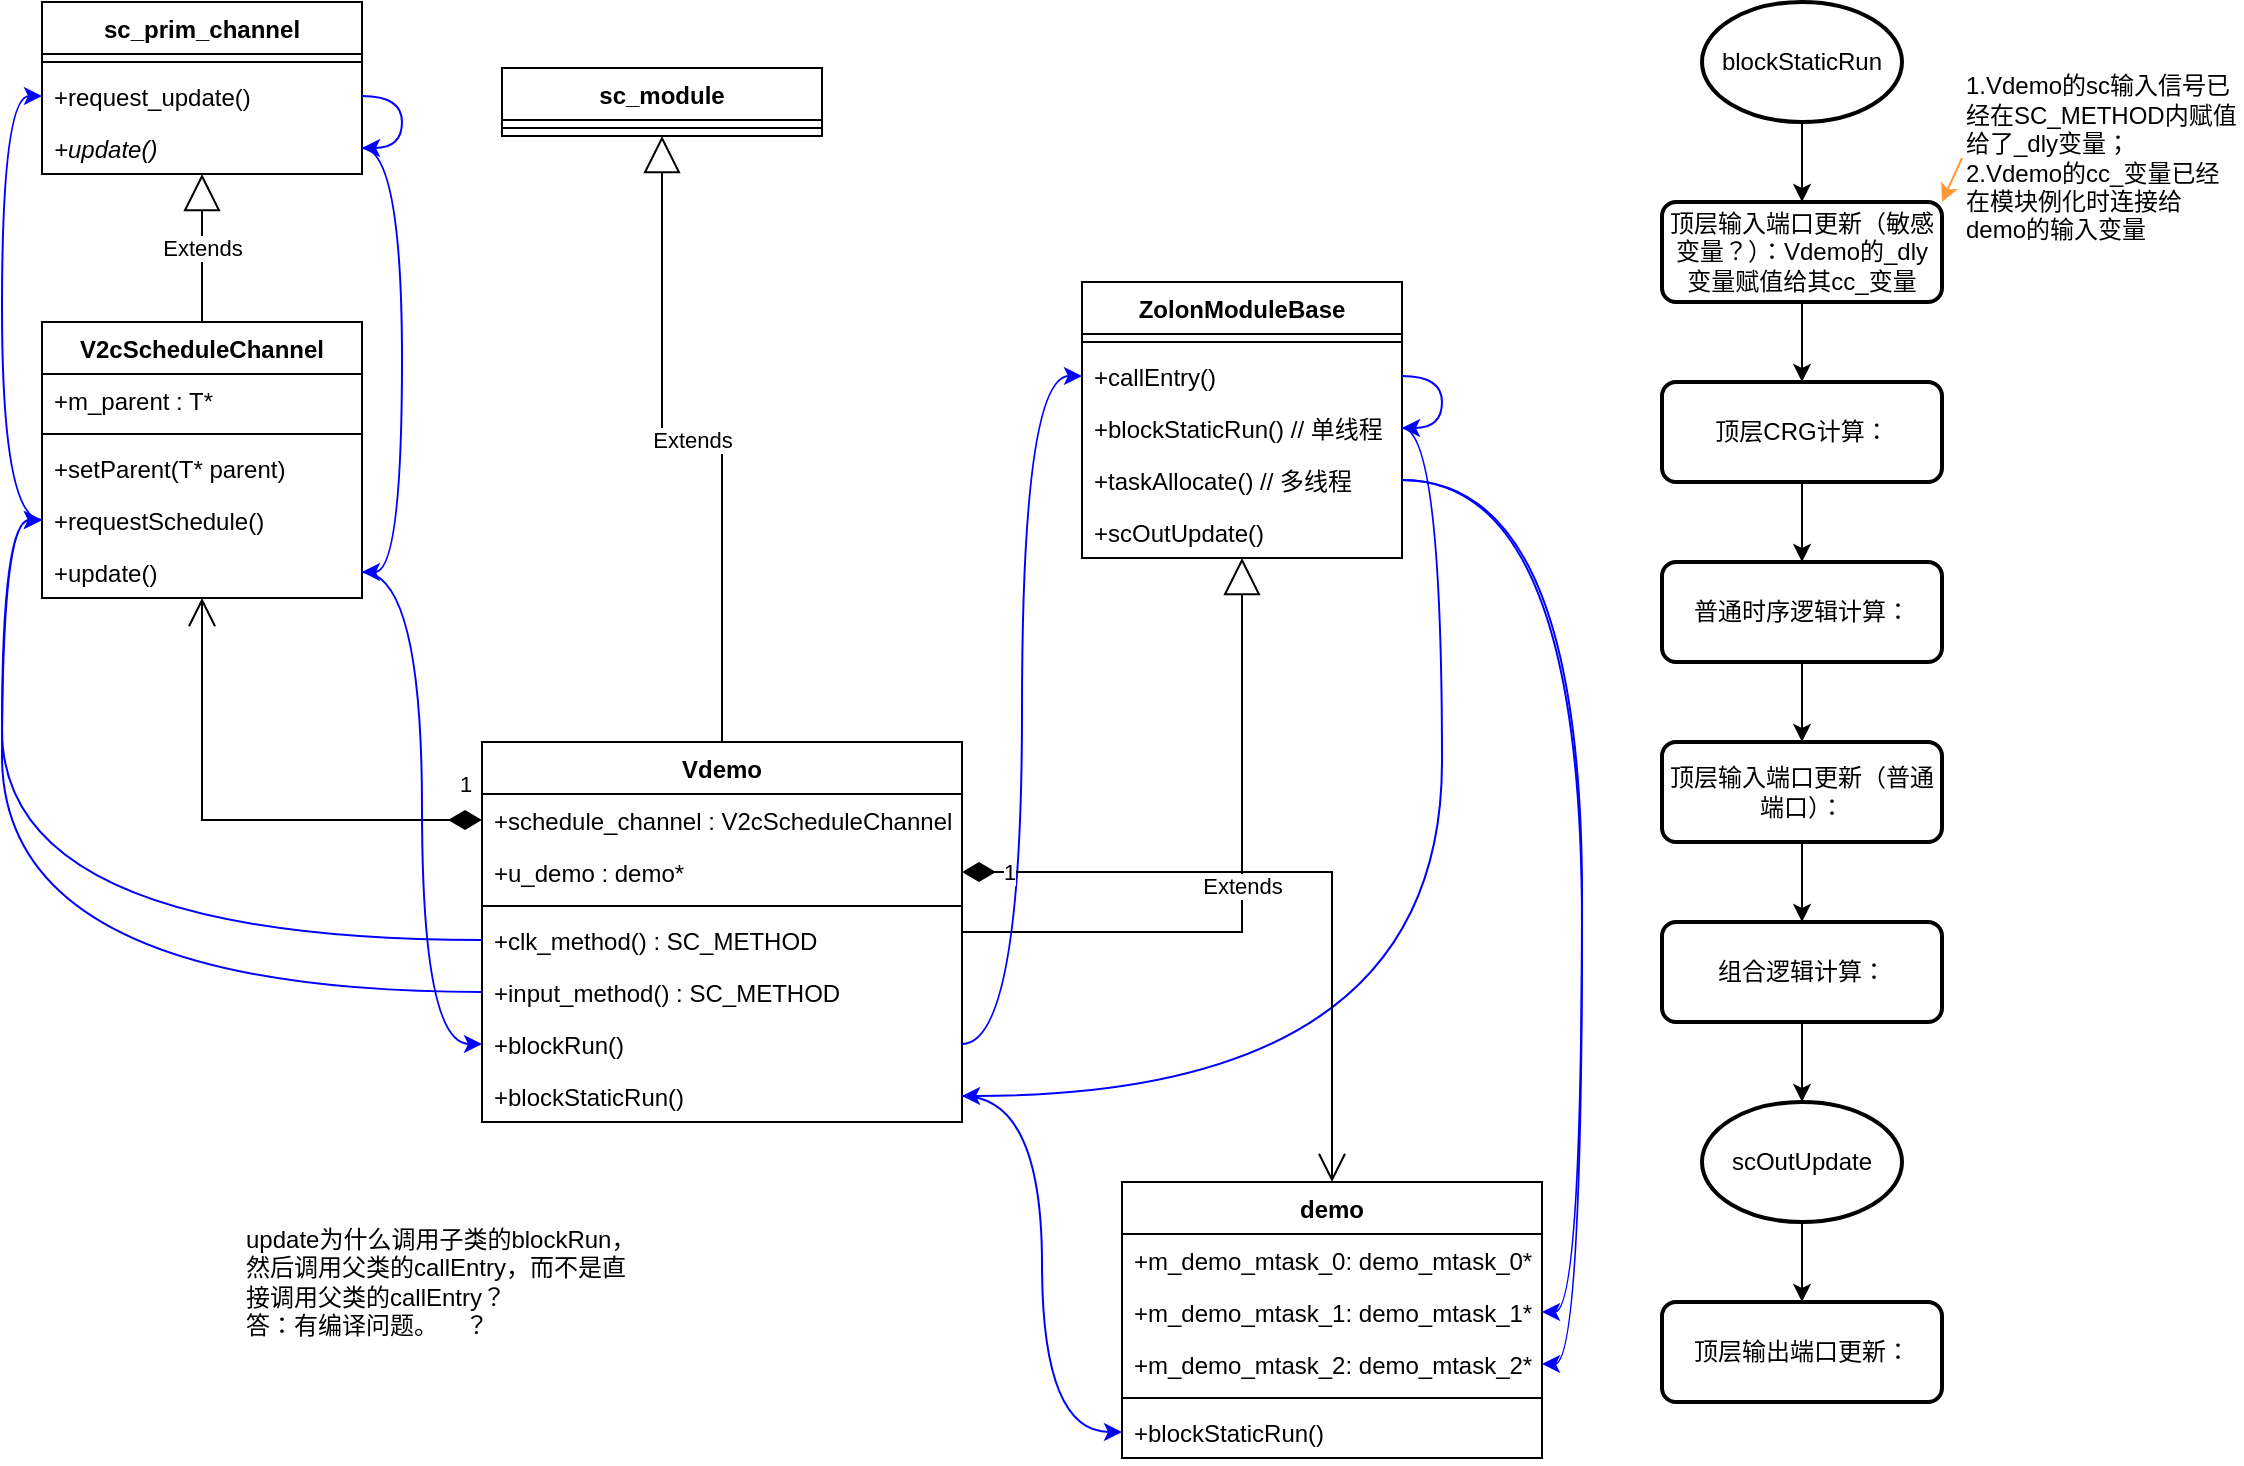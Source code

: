 <mxfile version="20.8.23" type="github">
  <diagram name="第 1 页" id="fGhIHJrPyTtKtBoyeVg_">
    <mxGraphModel dx="1434" dy="764" grid="1" gridSize="10" guides="1" tooltips="1" connect="1" arrows="1" fold="1" page="1" pageScale="1" pageWidth="1169" pageHeight="827" math="0" shadow="0">
      <root>
        <mxCell id="0" />
        <mxCell id="1" parent="0" />
        <mxCell id="duSoI6dZFCWEYL_Ry5JY-5" value="sc_prim_channel" style="swimlane;fontStyle=1;align=center;verticalAlign=top;childLayout=stackLayout;horizontal=1;startSize=26;horizontalStack=0;resizeParent=1;resizeParentMax=0;resizeLast=0;collapsible=1;marginBottom=0;" parent="1" vertex="1">
          <mxGeometry x="60" y="20" width="160" height="86" as="geometry" />
        </mxCell>
        <mxCell id="duSoI6dZFCWEYL_Ry5JY-7" value="" style="line;strokeWidth=1;fillColor=none;align=left;verticalAlign=middle;spacingTop=-1;spacingLeft=3;spacingRight=3;rotatable=0;labelPosition=right;points=[];portConstraint=eastwest;strokeColor=inherit;" parent="duSoI6dZFCWEYL_Ry5JY-5" vertex="1">
          <mxGeometry y="26" width="160" height="8" as="geometry" />
        </mxCell>
        <mxCell id="MWwLdkpdaw2i7JNrRL6f-4" style="edgeStyle=orthogonalEdgeStyle;curved=1;rounded=0;orthogonalLoop=1;jettySize=auto;html=1;strokeColor=#0000FF;elbow=vertical;exitX=1;exitY=0.5;exitDx=0;exitDy=0;" parent="duSoI6dZFCWEYL_Ry5JY-5" source="duSoI6dZFCWEYL_Ry5JY-8" target="duSoI6dZFCWEYL_Ry5JY-9" edge="1">
          <mxGeometry relative="1" as="geometry" />
        </mxCell>
        <mxCell id="duSoI6dZFCWEYL_Ry5JY-8" value="+request_update()" style="text;strokeColor=none;fillColor=none;align=left;verticalAlign=top;spacingLeft=4;spacingRight=4;overflow=hidden;rotatable=0;points=[[0,0.5],[1,0.5]];portConstraint=eastwest;" parent="duSoI6dZFCWEYL_Ry5JY-5" vertex="1">
          <mxGeometry y="34" width="160" height="26" as="geometry" />
        </mxCell>
        <mxCell id="duSoI6dZFCWEYL_Ry5JY-9" value="+update()" style="text;strokeColor=none;fillColor=none;align=left;verticalAlign=top;spacingLeft=4;spacingRight=4;overflow=hidden;rotatable=0;points=[[0,0.5],[1,0.5]];portConstraint=eastwest;fontStyle=2" parent="duSoI6dZFCWEYL_Ry5JY-5" vertex="1">
          <mxGeometry y="60" width="160" height="26" as="geometry" />
        </mxCell>
        <mxCell id="duSoI6dZFCWEYL_Ry5JY-10" value="V2cScheduleChannel" style="swimlane;fontStyle=1;align=center;verticalAlign=top;childLayout=stackLayout;horizontal=1;startSize=26;horizontalStack=0;resizeParent=1;resizeParentMax=0;resizeLast=0;collapsible=1;marginBottom=0;" parent="1" vertex="1">
          <mxGeometry x="60" y="180" width="160" height="138" as="geometry" />
        </mxCell>
        <mxCell id="duSoI6dZFCWEYL_Ry5JY-35" value="+m_parent : T*" style="text;strokeColor=none;fillColor=none;align=left;verticalAlign=top;spacingLeft=4;spacingRight=4;overflow=hidden;rotatable=0;points=[[0,0.5],[1,0.5]];portConstraint=eastwest;" parent="duSoI6dZFCWEYL_Ry5JY-10" vertex="1">
          <mxGeometry y="26" width="160" height="26" as="geometry" />
        </mxCell>
        <mxCell id="duSoI6dZFCWEYL_Ry5JY-11" value="" style="line;strokeWidth=1;fillColor=none;align=left;verticalAlign=middle;spacingTop=-1;spacingLeft=3;spacingRight=3;rotatable=0;labelPosition=right;points=[];portConstraint=eastwest;strokeColor=inherit;" parent="duSoI6dZFCWEYL_Ry5JY-10" vertex="1">
          <mxGeometry y="52" width="160" height="8" as="geometry" />
        </mxCell>
        <mxCell id="duSoI6dZFCWEYL_Ry5JY-15" value="+setParent(T* parent)" style="text;strokeColor=none;fillColor=none;align=left;verticalAlign=top;spacingLeft=4;spacingRight=4;overflow=hidden;rotatable=0;points=[[0,0.5],[1,0.5]];portConstraint=eastwest;" parent="duSoI6dZFCWEYL_Ry5JY-10" vertex="1">
          <mxGeometry y="60" width="160" height="26" as="geometry" />
        </mxCell>
        <mxCell id="duSoI6dZFCWEYL_Ry5JY-12" value="+requestSchedule()" style="text;strokeColor=none;fillColor=none;align=left;verticalAlign=top;spacingLeft=4;spacingRight=4;overflow=hidden;rotatable=0;points=[[0,0.5],[1,0.5]];portConstraint=eastwest;" parent="duSoI6dZFCWEYL_Ry5JY-10" vertex="1">
          <mxGeometry y="86" width="160" height="26" as="geometry" />
        </mxCell>
        <mxCell id="duSoI6dZFCWEYL_Ry5JY-13" value="+update()" style="text;strokeColor=none;fillColor=none;align=left;verticalAlign=top;spacingLeft=4;spacingRight=4;overflow=hidden;rotatable=0;points=[[0,0.5],[1,0.5]];portConstraint=eastwest;" parent="duSoI6dZFCWEYL_Ry5JY-10" vertex="1">
          <mxGeometry y="112" width="160" height="26" as="geometry" />
        </mxCell>
        <mxCell id="duSoI6dZFCWEYL_Ry5JY-14" value="Extends" style="endArrow=block;endSize=16;endFill=0;html=1;rounded=0;edgeStyle=orthogonalEdgeStyle;" parent="1" source="duSoI6dZFCWEYL_Ry5JY-10" target="duSoI6dZFCWEYL_Ry5JY-5" edge="1">
          <mxGeometry width="160" relative="1" as="geometry">
            <mxPoint x="240" y="330" as="sourcePoint" />
            <mxPoint x="400" y="330" as="targetPoint" />
          </mxGeometry>
        </mxCell>
        <mxCell id="duSoI6dZFCWEYL_Ry5JY-16" value="ZolonModuleBase" style="swimlane;fontStyle=1;align=center;verticalAlign=top;childLayout=stackLayout;horizontal=1;startSize=26;horizontalStack=0;resizeParent=1;resizeParentMax=0;resizeLast=0;collapsible=1;marginBottom=0;" parent="1" vertex="1">
          <mxGeometry x="580" y="160" width="160" height="138" as="geometry" />
        </mxCell>
        <mxCell id="duSoI6dZFCWEYL_Ry5JY-17" value="" style="line;strokeWidth=1;fillColor=none;align=left;verticalAlign=middle;spacingTop=-1;spacingLeft=3;spacingRight=3;rotatable=0;labelPosition=right;points=[];portConstraint=eastwest;strokeColor=inherit;" parent="duSoI6dZFCWEYL_Ry5JY-16" vertex="1">
          <mxGeometry y="26" width="160" height="8" as="geometry" />
        </mxCell>
        <mxCell id="MWwLdkpdaw2i7JNrRL6f-10" style="edgeStyle=orthogonalEdgeStyle;curved=1;rounded=0;orthogonalLoop=1;jettySize=auto;html=1;strokeColor=#0000FF;elbow=vertical;exitX=1;exitY=0.5;exitDx=0;exitDy=0;" parent="duSoI6dZFCWEYL_Ry5JY-16" source="duSoI6dZFCWEYL_Ry5JY-18" target="MWwLdkpdaw2i7JNrRL6f-8" edge="1">
          <mxGeometry relative="1" as="geometry" />
        </mxCell>
        <mxCell id="duSoI6dZFCWEYL_Ry5JY-18" value="+callEntry()" style="text;strokeColor=none;fillColor=none;align=left;verticalAlign=top;spacingLeft=4;spacingRight=4;overflow=hidden;rotatable=0;points=[[0,0.5],[1,0.5]];portConstraint=eastwest;" parent="duSoI6dZFCWEYL_Ry5JY-16" vertex="1">
          <mxGeometry y="34" width="160" height="26" as="geometry" />
        </mxCell>
        <mxCell id="MWwLdkpdaw2i7JNrRL6f-8" value="+blockStaticRun() // 单线程" style="text;strokeColor=none;fillColor=none;align=left;verticalAlign=top;spacingLeft=4;spacingRight=4;overflow=hidden;rotatable=0;points=[[0,0.5],[1,0.5]];portConstraint=eastwest;" parent="duSoI6dZFCWEYL_Ry5JY-16" vertex="1">
          <mxGeometry y="60" width="160" height="26" as="geometry" />
        </mxCell>
        <mxCell id="MWwLdkpdaw2i7JNrRL6f-9" value="+taskAllocate() // 多线程" style="text;strokeColor=none;fillColor=none;align=left;verticalAlign=top;spacingLeft=4;spacingRight=4;overflow=hidden;rotatable=0;points=[[0,0.5],[1,0.5]];portConstraint=eastwest;" parent="duSoI6dZFCWEYL_Ry5JY-16" vertex="1">
          <mxGeometry y="86" width="160" height="26" as="geometry" />
        </mxCell>
        <mxCell id="Z8Gzp6AtLLoPiuOJ070W-16" value="+scOutUpdate()" style="text;strokeColor=none;fillColor=none;align=left;verticalAlign=top;spacingLeft=4;spacingRight=4;overflow=hidden;rotatable=0;points=[[0,0.5],[1,0.5]];portConstraint=eastwest;" vertex="1" parent="duSoI6dZFCWEYL_Ry5JY-16">
          <mxGeometry y="112" width="160" height="26" as="geometry" />
        </mxCell>
        <mxCell id="duSoI6dZFCWEYL_Ry5JY-21" value="Vdemo" style="swimlane;fontStyle=1;align=center;verticalAlign=top;childLayout=stackLayout;horizontal=1;startSize=26;horizontalStack=0;resizeParent=1;resizeParentMax=0;resizeLast=0;collapsible=1;marginBottom=0;" parent="1" vertex="1">
          <mxGeometry x="280" y="390" width="240" height="190" as="geometry" />
        </mxCell>
        <mxCell id="duSoI6dZFCWEYL_Ry5JY-32" value="+schedule_channel : V2cScheduleChannel" style="text;strokeColor=none;fillColor=none;align=left;verticalAlign=top;spacingLeft=4;spacingRight=4;overflow=hidden;rotatable=0;points=[[0,0.5],[1,0.5]];portConstraint=eastwest;" parent="duSoI6dZFCWEYL_Ry5JY-21" vertex="1">
          <mxGeometry y="26" width="240" height="26" as="geometry" />
        </mxCell>
        <mxCell id="MWwLdkpdaw2i7JNrRL6f-19" value="+u_demo : demo*" style="text;strokeColor=none;fillColor=none;align=left;verticalAlign=top;spacingLeft=4;spacingRight=4;overflow=hidden;rotatable=0;points=[[0,0.5],[1,0.5]];portConstraint=eastwest;" parent="duSoI6dZFCWEYL_Ry5JY-21" vertex="1">
          <mxGeometry y="52" width="240" height="26" as="geometry" />
        </mxCell>
        <mxCell id="duSoI6dZFCWEYL_Ry5JY-22" value="" style="line;strokeWidth=1;fillColor=none;align=left;verticalAlign=middle;spacingTop=-1;spacingLeft=3;spacingRight=3;rotatable=0;labelPosition=right;points=[];portConstraint=eastwest;strokeColor=inherit;" parent="duSoI6dZFCWEYL_Ry5JY-21" vertex="1">
          <mxGeometry y="78" width="240" height="8" as="geometry" />
        </mxCell>
        <mxCell id="duSoI6dZFCWEYL_Ry5JY-23" value="+clk_method() : SC_METHOD" style="text;strokeColor=none;fillColor=none;align=left;verticalAlign=top;spacingLeft=4;spacingRight=4;overflow=hidden;rotatable=0;points=[[0,0.5],[1,0.5]];portConstraint=eastwest;" parent="duSoI6dZFCWEYL_Ry5JY-21" vertex="1">
          <mxGeometry y="86" width="240" height="26" as="geometry" />
        </mxCell>
        <mxCell id="duSoI6dZFCWEYL_Ry5JY-24" value="+input_method() : SC_METHOD" style="text;strokeColor=none;fillColor=none;align=left;verticalAlign=top;spacingLeft=4;spacingRight=4;overflow=hidden;rotatable=0;points=[[0,0.5],[1,0.5]];portConstraint=eastwest;" parent="duSoI6dZFCWEYL_Ry5JY-21" vertex="1">
          <mxGeometry y="112" width="240" height="26" as="geometry" />
        </mxCell>
        <mxCell id="duSoI6dZFCWEYL_Ry5JY-25" value="+blockRun()" style="text;strokeColor=none;fillColor=none;align=left;verticalAlign=top;spacingLeft=4;spacingRight=4;overflow=hidden;rotatable=0;points=[[0,0.5],[1,0.5]];portConstraint=eastwest;" parent="duSoI6dZFCWEYL_Ry5JY-21" vertex="1">
          <mxGeometry y="138" width="240" height="26" as="geometry" />
        </mxCell>
        <mxCell id="duSoI6dZFCWEYL_Ry5JY-36" value="+blockStaticRun()" style="text;strokeColor=none;fillColor=none;align=left;verticalAlign=top;spacingLeft=4;spacingRight=4;overflow=hidden;rotatable=0;points=[[0,0.5],[1,0.5]];portConstraint=eastwest;" parent="duSoI6dZFCWEYL_Ry5JY-21" vertex="1">
          <mxGeometry y="164" width="240" height="26" as="geometry" />
        </mxCell>
        <mxCell id="duSoI6dZFCWEYL_Ry5JY-26" value="sc_module" style="swimlane;fontStyle=1;align=center;verticalAlign=top;childLayout=stackLayout;horizontal=1;startSize=26;horizontalStack=0;resizeParent=1;resizeParentMax=0;resizeLast=0;collapsible=1;marginBottom=0;" parent="1" vertex="1">
          <mxGeometry x="290" y="53" width="160" height="34" as="geometry" />
        </mxCell>
        <mxCell id="duSoI6dZFCWEYL_Ry5JY-27" value="" style="line;strokeWidth=1;fillColor=none;align=left;verticalAlign=middle;spacingTop=-1;spacingLeft=3;spacingRight=3;rotatable=0;labelPosition=right;points=[];portConstraint=eastwest;strokeColor=inherit;" parent="duSoI6dZFCWEYL_Ry5JY-26" vertex="1">
          <mxGeometry y="26" width="160" height="8" as="geometry" />
        </mxCell>
        <mxCell id="duSoI6dZFCWEYL_Ry5JY-30" value="Extends" style="endArrow=block;endSize=16;endFill=0;html=1;rounded=0;edgeStyle=orthogonalEdgeStyle;" parent="1" source="duSoI6dZFCWEYL_Ry5JY-21" target="duSoI6dZFCWEYL_Ry5JY-26" edge="1">
          <mxGeometry width="160" relative="1" as="geometry">
            <mxPoint x="170" y="290" as="sourcePoint" />
            <mxPoint x="170" y="216" as="targetPoint" />
          </mxGeometry>
        </mxCell>
        <mxCell id="duSoI6dZFCWEYL_Ry5JY-31" value="Extends" style="endArrow=block;endSize=16;endFill=0;html=1;rounded=0;edgeStyle=orthogonalEdgeStyle;" parent="1" source="duSoI6dZFCWEYL_Ry5JY-21" target="duSoI6dZFCWEYL_Ry5JY-16" edge="1">
          <mxGeometry width="160" relative="1" as="geometry">
            <mxPoint x="610" y="130" as="sourcePoint" />
            <mxPoint x="500" y="54" as="targetPoint" />
          </mxGeometry>
        </mxCell>
        <mxCell id="duSoI6dZFCWEYL_Ry5JY-34" value="1" style="endArrow=open;html=1;endSize=12;startArrow=diamondThin;startSize=14;startFill=1;edgeStyle=orthogonalEdgeStyle;align=left;verticalAlign=bottom;rounded=0;" parent="1" source="duSoI6dZFCWEYL_Ry5JY-32" target="duSoI6dZFCWEYL_Ry5JY-10" edge="1">
          <mxGeometry x="-0.891" y="-9" relative="1" as="geometry">
            <mxPoint x="410" y="410" as="sourcePoint" />
            <mxPoint x="570" y="410" as="targetPoint" />
            <mxPoint as="offset" />
          </mxGeometry>
        </mxCell>
        <mxCell id="MWwLdkpdaw2i7JNrRL6f-1" style="edgeStyle=orthogonalEdgeStyle;rounded=0;orthogonalLoop=1;jettySize=auto;html=1;curved=1;strokeColor=#0000FF;entryX=0;entryY=0.5;entryDx=0;entryDy=0;" parent="1" source="duSoI6dZFCWEYL_Ry5JY-23" target="duSoI6dZFCWEYL_Ry5JY-12" edge="1">
          <mxGeometry relative="1" as="geometry" />
        </mxCell>
        <mxCell id="MWwLdkpdaw2i7JNrRL6f-2" style="edgeStyle=orthogonalEdgeStyle;rounded=0;orthogonalLoop=1;jettySize=auto;html=1;curved=1;strokeColor=#0000FF;entryX=0;entryY=0.5;entryDx=0;entryDy=0;" parent="1" source="duSoI6dZFCWEYL_Ry5JY-24" target="duSoI6dZFCWEYL_Ry5JY-12" edge="1">
          <mxGeometry relative="1" as="geometry">
            <mxPoint x="450" y="483" as="sourcePoint" />
            <mxPoint x="70" y="289" as="targetPoint" />
          </mxGeometry>
        </mxCell>
        <mxCell id="MWwLdkpdaw2i7JNrRL6f-3" style="edgeStyle=orthogonalEdgeStyle;rounded=0;orthogonalLoop=1;jettySize=auto;html=1;strokeColor=#0000FF;elbow=vertical;curved=1;entryX=0;entryY=0.5;entryDx=0;entryDy=0;" parent="1" source="duSoI6dZFCWEYL_Ry5JY-12" target="duSoI6dZFCWEYL_Ry5JY-8" edge="1">
          <mxGeometry relative="1" as="geometry" />
        </mxCell>
        <mxCell id="MWwLdkpdaw2i7JNrRL6f-5" style="edgeStyle=orthogonalEdgeStyle;curved=1;rounded=0;orthogonalLoop=1;jettySize=auto;html=1;strokeColor=#0000FF;elbow=vertical;exitX=1;exitY=0.5;exitDx=0;exitDy=0;" parent="1" source="duSoI6dZFCWEYL_Ry5JY-13" target="duSoI6dZFCWEYL_Ry5JY-25" edge="1">
          <mxGeometry relative="1" as="geometry" />
        </mxCell>
        <mxCell id="MWwLdkpdaw2i7JNrRL6f-6" style="edgeStyle=orthogonalEdgeStyle;curved=1;rounded=0;orthogonalLoop=1;jettySize=auto;html=1;strokeColor=#0000FF;elbow=vertical;" parent="1" source="duSoI6dZFCWEYL_Ry5JY-25" target="duSoI6dZFCWEYL_Ry5JY-18" edge="1">
          <mxGeometry relative="1" as="geometry" />
        </mxCell>
        <mxCell id="MWwLdkpdaw2i7JNrRL6f-7" style="edgeStyle=orthogonalEdgeStyle;curved=1;rounded=0;orthogonalLoop=1;jettySize=auto;html=1;strokeColor=#0000FF;elbow=vertical;exitX=1;exitY=0.5;exitDx=0;exitDy=0;" parent="1" source="duSoI6dZFCWEYL_Ry5JY-9" target="duSoI6dZFCWEYL_Ry5JY-13" edge="1">
          <mxGeometry relative="1" as="geometry" />
        </mxCell>
        <mxCell id="MWwLdkpdaw2i7JNrRL6f-11" style="edgeStyle=orthogonalEdgeStyle;curved=1;rounded=0;orthogonalLoop=1;jettySize=auto;html=1;strokeColor=#0000FF;elbow=vertical;exitX=1;exitY=0.5;exitDx=0;exitDy=0;" parent="1" source="MWwLdkpdaw2i7JNrRL6f-8" target="duSoI6dZFCWEYL_Ry5JY-36" edge="1">
          <mxGeometry relative="1" as="geometry" />
        </mxCell>
        <mxCell id="MWwLdkpdaw2i7JNrRL6f-12" value="demo" style="swimlane;fontStyle=1;align=center;verticalAlign=top;childLayout=stackLayout;horizontal=1;startSize=26;horizontalStack=0;resizeParent=1;resizeParentMax=0;resizeLast=0;collapsible=1;marginBottom=0;" parent="1" vertex="1">
          <mxGeometry x="600" y="610" width="210" height="138" as="geometry" />
        </mxCell>
        <mxCell id="MWwLdkpdaw2i7JNrRL6f-13" value="+m_demo_mtask_0: demo_mtask_0*" style="text;strokeColor=none;fillColor=none;align=left;verticalAlign=top;spacingLeft=4;spacingRight=4;overflow=hidden;rotatable=0;points=[[0,0.5],[1,0.5]];portConstraint=eastwest;" parent="MWwLdkpdaw2i7JNrRL6f-12" vertex="1">
          <mxGeometry y="26" width="210" height="26" as="geometry" />
        </mxCell>
        <mxCell id="MWwLdkpdaw2i7JNrRL6f-22" value="+m_demo_mtask_1: demo_mtask_1*" style="text;strokeColor=none;fillColor=none;align=left;verticalAlign=top;spacingLeft=4;spacingRight=4;overflow=hidden;rotatable=0;points=[[0,0.5],[1,0.5]];portConstraint=eastwest;" parent="MWwLdkpdaw2i7JNrRL6f-12" vertex="1">
          <mxGeometry y="52" width="210" height="26" as="geometry" />
        </mxCell>
        <mxCell id="MWwLdkpdaw2i7JNrRL6f-23" value="+m_demo_mtask_2: demo_mtask_2*" style="text;strokeColor=none;fillColor=none;align=left;verticalAlign=top;spacingLeft=4;spacingRight=4;overflow=hidden;rotatable=0;points=[[0,0.5],[1,0.5]];portConstraint=eastwest;" parent="MWwLdkpdaw2i7JNrRL6f-12" vertex="1">
          <mxGeometry y="78" width="210" height="26" as="geometry" />
        </mxCell>
        <mxCell id="MWwLdkpdaw2i7JNrRL6f-14" value="" style="line;strokeWidth=1;fillColor=none;align=left;verticalAlign=middle;spacingTop=-1;spacingLeft=3;spacingRight=3;rotatable=0;labelPosition=right;points=[];portConstraint=eastwest;strokeColor=inherit;" parent="MWwLdkpdaw2i7JNrRL6f-12" vertex="1">
          <mxGeometry y="104" width="210" height="8" as="geometry" />
        </mxCell>
        <mxCell id="MWwLdkpdaw2i7JNrRL6f-18" value="+blockStaticRun()" style="text;strokeColor=none;fillColor=none;align=left;verticalAlign=top;spacingLeft=4;spacingRight=4;overflow=hidden;rotatable=0;points=[[0,0.5],[1,0.5]];portConstraint=eastwest;" parent="MWwLdkpdaw2i7JNrRL6f-12" vertex="1">
          <mxGeometry y="112" width="210" height="26" as="geometry" />
        </mxCell>
        <mxCell id="MWwLdkpdaw2i7JNrRL6f-20" value="1" style="endArrow=open;html=1;endSize=12;startArrow=diamondThin;startSize=14;startFill=1;edgeStyle=orthogonalEdgeStyle;align=left;verticalAlign=bottom;rounded=0;" parent="1" source="MWwLdkpdaw2i7JNrRL6f-19" target="MWwLdkpdaw2i7JNrRL6f-12" edge="1">
          <mxGeometry x="-0.891" y="-9" relative="1" as="geometry">
            <mxPoint x="300" y="449" as="sourcePoint" />
            <mxPoint x="80" y="328" as="targetPoint" />
            <mxPoint as="offset" />
          </mxGeometry>
        </mxCell>
        <mxCell id="MWwLdkpdaw2i7JNrRL6f-21" style="edgeStyle=orthogonalEdgeStyle;curved=1;rounded=0;orthogonalLoop=1;jettySize=auto;html=1;strokeColor=#0000FF;elbow=vertical;" parent="1" source="duSoI6dZFCWEYL_Ry5JY-36" target="MWwLdkpdaw2i7JNrRL6f-18" edge="1">
          <mxGeometry relative="1" as="geometry" />
        </mxCell>
        <mxCell id="MWwLdkpdaw2i7JNrRL6f-24" style="edgeStyle=orthogonalEdgeStyle;curved=1;rounded=0;orthogonalLoop=1;jettySize=auto;html=1;entryX=1;entryY=0.5;entryDx=0;entryDy=0;strokeColor=#0000FF;elbow=vertical;" parent="1" source="MWwLdkpdaw2i7JNrRL6f-9" target="MWwLdkpdaw2i7JNrRL6f-22" edge="1">
          <mxGeometry relative="1" as="geometry" />
        </mxCell>
        <mxCell id="MWwLdkpdaw2i7JNrRL6f-25" style="edgeStyle=orthogonalEdgeStyle;curved=1;rounded=0;orthogonalLoop=1;jettySize=auto;html=1;entryX=1;entryY=0.5;entryDx=0;entryDy=0;strokeColor=#0000FF;elbow=vertical;" parent="1" source="MWwLdkpdaw2i7JNrRL6f-9" target="MWwLdkpdaw2i7JNrRL6f-23" edge="1">
          <mxGeometry relative="1" as="geometry">
            <mxPoint x="750" y="269" as="sourcePoint" />
            <mxPoint x="940" y="635" as="targetPoint" />
          </mxGeometry>
        </mxCell>
        <mxCell id="Z8Gzp6AtLLoPiuOJ070W-9" style="edgeStyle=orthogonalEdgeStyle;rounded=0;orthogonalLoop=1;jettySize=auto;html=1;strokeColor=#000000;" edge="1" parent="1" source="Z8Gzp6AtLLoPiuOJ070W-1" target="Z8Gzp6AtLLoPiuOJ070W-2">
          <mxGeometry relative="1" as="geometry" />
        </mxCell>
        <mxCell id="Z8Gzp6AtLLoPiuOJ070W-1" value="blockStaticRun" style="strokeWidth=2;html=1;shape=mxgraph.flowchart.start_1;whiteSpace=wrap;" vertex="1" parent="1">
          <mxGeometry x="890" y="20" width="100" height="60" as="geometry" />
        </mxCell>
        <mxCell id="Z8Gzp6AtLLoPiuOJ070W-11" style="edgeStyle=orthogonalEdgeStyle;rounded=0;orthogonalLoop=1;jettySize=auto;html=1;exitX=0.5;exitY=1;exitDx=0;exitDy=0;entryX=0.5;entryY=0;entryDx=0;entryDy=0;strokeColor=#000000;" edge="1" parent="1" source="Z8Gzp6AtLLoPiuOJ070W-2" target="Z8Gzp6AtLLoPiuOJ070W-10">
          <mxGeometry relative="1" as="geometry" />
        </mxCell>
        <mxCell id="Z8Gzp6AtLLoPiuOJ070W-2" value="顶层输入端口更新（敏感变量？）：Vdemo的_dly变量赋值给其cc_变量" style="rounded=1;whiteSpace=wrap;html=1;absoluteArcSize=1;arcSize=14;strokeWidth=2;" vertex="1" parent="1">
          <mxGeometry x="870" y="120" width="140" height="50" as="geometry" />
        </mxCell>
        <mxCell id="Z8Gzp6AtLLoPiuOJ070W-8" style="rounded=0;orthogonalLoop=1;jettySize=auto;html=1;exitX=0;exitY=0.5;exitDx=0;exitDy=0;entryX=1;entryY=0;entryDx=0;entryDy=0;strokeColor=#FF9933;" edge="1" parent="1" source="Z8Gzp6AtLLoPiuOJ070W-6" target="Z8Gzp6AtLLoPiuOJ070W-2">
          <mxGeometry relative="1" as="geometry" />
        </mxCell>
        <mxCell id="Z8Gzp6AtLLoPiuOJ070W-6" value="1.Vdemo的sc输入信号已经在SC_METHOD内赋值给了_dly变量；&lt;br&gt;2.Vdemo的cc_变量已经在模块例化时连接给demo的输入变量" style="text;html=1;strokeColor=none;fillColor=none;align=left;verticalAlign=middle;whiteSpace=wrap;rounded=0;" vertex="1" parent="1">
          <mxGeometry x="1020" y="53" width="140" height="90" as="geometry" />
        </mxCell>
        <mxCell id="Z8Gzp6AtLLoPiuOJ070W-20" style="edgeStyle=orthogonalEdgeStyle;rounded=0;orthogonalLoop=1;jettySize=auto;html=1;exitX=0.5;exitY=1;exitDx=0;exitDy=0;entryX=0.5;entryY=0;entryDx=0;entryDy=0;strokeColor=#000000;" edge="1" parent="1" source="Z8Gzp6AtLLoPiuOJ070W-10" target="Z8Gzp6AtLLoPiuOJ070W-12">
          <mxGeometry relative="1" as="geometry" />
        </mxCell>
        <mxCell id="Z8Gzp6AtLLoPiuOJ070W-10" value="顶层CRG计算：" style="rounded=1;whiteSpace=wrap;html=1;absoluteArcSize=1;arcSize=14;strokeWidth=2;" vertex="1" parent="1">
          <mxGeometry x="870" y="210" width="140" height="50" as="geometry" />
        </mxCell>
        <mxCell id="Z8Gzp6AtLLoPiuOJ070W-21" style="edgeStyle=orthogonalEdgeStyle;rounded=0;orthogonalLoop=1;jettySize=auto;html=1;exitX=0.5;exitY=1;exitDx=0;exitDy=0;entryX=0.5;entryY=0;entryDx=0;entryDy=0;strokeColor=#000000;" edge="1" parent="1" source="Z8Gzp6AtLLoPiuOJ070W-12" target="Z8Gzp6AtLLoPiuOJ070W-13">
          <mxGeometry relative="1" as="geometry" />
        </mxCell>
        <mxCell id="Z8Gzp6AtLLoPiuOJ070W-12" value="普通时序逻辑计算：" style="rounded=1;whiteSpace=wrap;html=1;absoluteArcSize=1;arcSize=14;strokeWidth=2;" vertex="1" parent="1">
          <mxGeometry x="870" y="300" width="140" height="50" as="geometry" />
        </mxCell>
        <mxCell id="Z8Gzp6AtLLoPiuOJ070W-22" style="edgeStyle=orthogonalEdgeStyle;rounded=0;orthogonalLoop=1;jettySize=auto;html=1;exitX=0.5;exitY=1;exitDx=0;exitDy=0;entryX=0.5;entryY=0;entryDx=0;entryDy=0;strokeColor=#000000;" edge="1" parent="1" source="Z8Gzp6AtLLoPiuOJ070W-13" target="Z8Gzp6AtLLoPiuOJ070W-14">
          <mxGeometry relative="1" as="geometry" />
        </mxCell>
        <mxCell id="Z8Gzp6AtLLoPiuOJ070W-13" value="顶层输入端口更新（普通端口）：" style="rounded=1;whiteSpace=wrap;html=1;absoluteArcSize=1;arcSize=14;strokeWidth=2;" vertex="1" parent="1">
          <mxGeometry x="870" y="390" width="140" height="50" as="geometry" />
        </mxCell>
        <mxCell id="Z8Gzp6AtLLoPiuOJ070W-23" style="edgeStyle=orthogonalEdgeStyle;rounded=0;orthogonalLoop=1;jettySize=auto;html=1;exitX=0.5;exitY=1;exitDx=0;exitDy=0;entryX=0.5;entryY=0;entryDx=0;entryDy=0;entryPerimeter=0;strokeColor=#000000;" edge="1" parent="1" source="Z8Gzp6AtLLoPiuOJ070W-14" target="Z8Gzp6AtLLoPiuOJ070W-18">
          <mxGeometry relative="1" as="geometry" />
        </mxCell>
        <mxCell id="Z8Gzp6AtLLoPiuOJ070W-14" value="组合逻辑计算：" style="rounded=1;whiteSpace=wrap;html=1;absoluteArcSize=1;arcSize=14;strokeWidth=2;" vertex="1" parent="1">
          <mxGeometry x="870" y="480" width="140" height="50" as="geometry" />
        </mxCell>
        <mxCell id="Z8Gzp6AtLLoPiuOJ070W-24" style="edgeStyle=orthogonalEdgeStyle;rounded=0;orthogonalLoop=1;jettySize=auto;html=1;exitX=0.5;exitY=1;exitDx=0;exitDy=0;exitPerimeter=0;strokeColor=#000000;" edge="1" parent="1" source="Z8Gzp6AtLLoPiuOJ070W-18" target="Z8Gzp6AtLLoPiuOJ070W-19">
          <mxGeometry relative="1" as="geometry" />
        </mxCell>
        <mxCell id="Z8Gzp6AtLLoPiuOJ070W-18" value="scOutUpdate" style="strokeWidth=2;html=1;shape=mxgraph.flowchart.start_1;whiteSpace=wrap;" vertex="1" parent="1">
          <mxGeometry x="890" y="570" width="100" height="60" as="geometry" />
        </mxCell>
        <mxCell id="Z8Gzp6AtLLoPiuOJ070W-19" value="顶层输出端口更新：" style="rounded=1;whiteSpace=wrap;html=1;absoluteArcSize=1;arcSize=14;strokeWidth=2;" vertex="1" parent="1">
          <mxGeometry x="870" y="670" width="140" height="50" as="geometry" />
        </mxCell>
        <mxCell id="Z8Gzp6AtLLoPiuOJ070W-25" value="update为什么调用子类的blockRun，然后调用父类的callEntry，而不是直接调用父类的callEntry？&lt;br&gt;答：有编译问题。&amp;nbsp; &amp;nbsp; ？" style="text;html=1;strokeColor=none;fillColor=none;align=left;verticalAlign=middle;whiteSpace=wrap;rounded=0;" vertex="1" parent="1">
          <mxGeometry x="160" y="630" width="200" height="60" as="geometry" />
        </mxCell>
      </root>
    </mxGraphModel>
  </diagram>
</mxfile>
